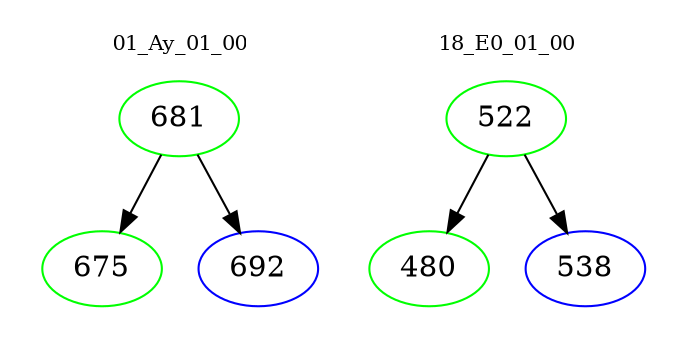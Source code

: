 digraph{
subgraph cluster_0 {
color = white
label = "01_Ay_01_00";
fontsize=10;
T0_681 [label="681", color="green"]
T0_681 -> T0_675 [color="black"]
T0_675 [label="675", color="green"]
T0_681 -> T0_692 [color="black"]
T0_692 [label="692", color="blue"]
}
subgraph cluster_1 {
color = white
label = "18_E0_01_00";
fontsize=10;
T1_522 [label="522", color="green"]
T1_522 -> T1_480 [color="black"]
T1_480 [label="480", color="green"]
T1_522 -> T1_538 [color="black"]
T1_538 [label="538", color="blue"]
}
}
